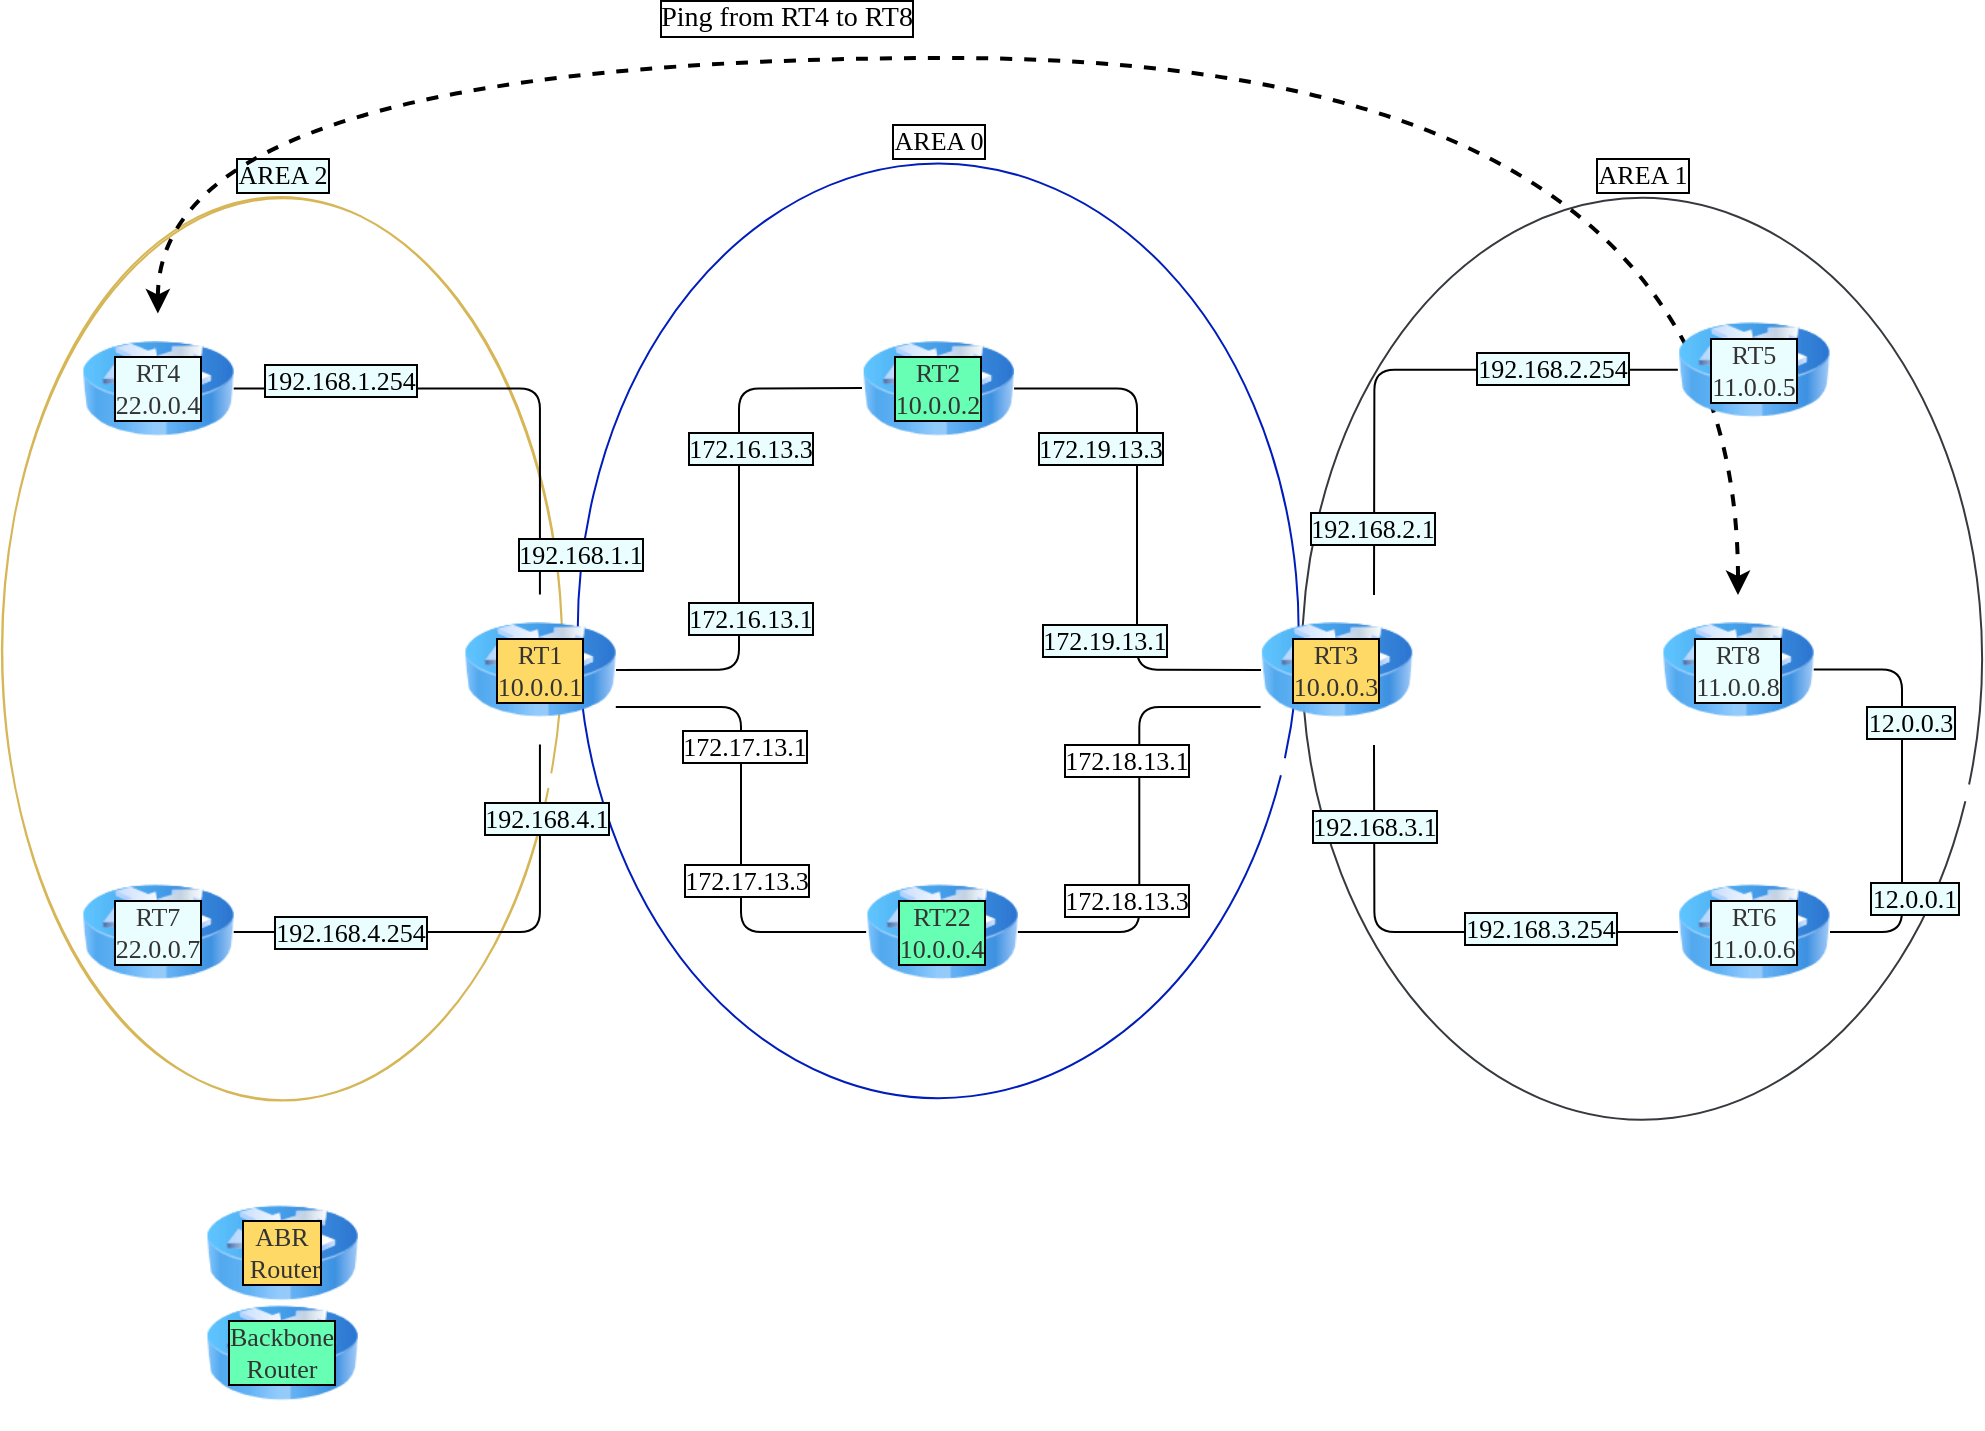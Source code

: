 <mxfile version="16.4.0" type="device"><diagram id="sknYTzCvkVmYRlzFnFaL" name="Page-1"><mxGraphModel dx="1554" dy="959" grid="1" gridSize="10" guides="1" tooltips="1" connect="1" arrows="1" fold="1" page="1" pageScale="1" pageWidth="1169" pageHeight="827" background="#ffffff" math="0" shadow="0"><root><mxCell id="0"/><mxCell id="1" parent="0"/><mxCell id="1-wrnnb3XlAdEwyxX-QI-50" value="AREA 2" style="verticalLabelPosition=top;verticalAlign=bottom;html=1;shape=mxgraph.basic.arc;startAngle=0.3;endAngle=0.294;labelBackgroundColor=#EBFEFF;labelBorderColor=default;fontFamily=Verdana;fontSize=13;fillColor=#fff2cc;strokeColor=#d6b656;strokeWidth=1;labelPosition=center;align=center;shadow=0;sketch=1;gradientColor=#3399FF;" parent="1" vertex="1"><mxGeometry x="90" y="150" width="280" height="451.3" as="geometry"/></mxCell><mxCell id="1-wrnnb3XlAdEwyxX-QI-51" value="&lt;font color=&quot;#000000&quot;&gt;AREA 0&lt;/font&gt;" style="verticalLabelPosition=top;verticalAlign=bottom;html=1;shape=mxgraph.basic.arc;startAngle=0.3;endAngle=0.294;labelBackgroundColor=none;labelBorderColor=default;fontFamily=Verdana;fontSize=13;fillColor=#0050ef;strokeColor=#001DBC;fontColor=#ffffff;labelPosition=center;align=center;" parent="1" vertex="1"><mxGeometry x="377.93" y="132.8" width="360.34" height="467.2" as="geometry"/></mxCell><mxCell id="1-wrnnb3XlAdEwyxX-QI-52" value="AREA 1" style="verticalLabelPosition=top;verticalAlign=bottom;html=1;shape=mxgraph.basic.arc;startAngle=0.3;endAngle=0.294;labelBackgroundColor=none;labelBorderColor=default;fontFamily=Verdana;fontSize=13;fillColor=#ffff88;strokeColor=#36393d;gradientColor=#C4FF8A;labelPosition=center;align=center;" parent="1" vertex="1"><mxGeometry x="740" y="150" width="340" height="460.79" as="geometry"/></mxCell><mxCell id="1-wrnnb3XlAdEwyxX-QI-8" value="RT7&lt;br&gt;22.0.0.7" style="image;html=1;image=img/lib/clip_art/networking/Router_Icon_128x128.png;sketch=0;fillColor=#f5f5f5;fontColor=#333333;strokeColor=default;fontSize=13;fontFamily=Verdana;whiteSpace=wrap;spacing=0;strokeWidth=0;backgroundOutline=0;comic=0;enumerate=0;metaEdit=0;fixDash=1;snapToPoint=1;fontStyle=0;verticalAlign=middle;labelPosition=center;verticalLabelPosition=middle;align=center;labelBorderColor=default;labelBackgroundColor=#EBFEFF;" parent="1" vertex="1"><mxGeometry x="130.008" y="479.488" width="75.862" height="74.961" as="geometry"/></mxCell><mxCell id="0QhvrYi0-0jKNDPwBNnM-9" style="edgeStyle=orthogonalEdgeStyle;orthogonalLoop=1;jettySize=auto;html=1;exitX=0.5;exitY=0;exitDx=0;exitDy=0;fontFamily=Verdana;fontSize=13;endArrow=classic;endFill=1;curved=1;strokeColor=#000000;dashed=1;strokeWidth=2;startArrow=classic;startFill=1;" parent="1" source="1-wrnnb3XlAdEwyxX-QI-9" target="1-wrnnb3XlAdEwyxX-QI-15" edge="1"><mxGeometry relative="1" as="geometry"><Array as="points"><mxPoint x="168" y="80"/><mxPoint x="958" y="80"/></Array></mxGeometry></mxCell><mxCell id="0QhvrYi0-0jKNDPwBNnM-10" value="Ping from RT4 to RT8" style="edgeLabel;html=1;align=center;verticalAlign=middle;resizable=0;points=[];fontSize=14;fontFamily=Verdana;labelBorderColor=default;" parent="0QhvrYi0-0jKNDPwBNnM-9" vertex="1" connectable="0"><mxGeometry x="-0.229" y="2" relative="1" as="geometry"><mxPoint x="-16" y="-18" as="offset"/></mxGeometry></mxCell><mxCell id="1-wrnnb3XlAdEwyxX-QI-9" value="RT4&lt;br&gt;22.0.0.4" style="image;html=1;image=img/lib/clip_art/networking/Router_Icon_128x128.png;sketch=0;fillColor=#f5f5f5;fontColor=#333333;strokeColor=default;fontSize=13;fontFamily=Verdana;whiteSpace=wrap;spacing=0;strokeWidth=0;backgroundOutline=0;comic=0;enumerate=0;metaEdit=0;fixDash=1;snapToPoint=1;fontStyle=0;verticalAlign=middle;labelPosition=center;verticalLabelPosition=middle;align=center;labelBorderColor=default;labelBackgroundColor=#EBFEFF;" parent="1" vertex="1"><mxGeometry x="130.004" y="207.756" width="75.862" height="74.961" as="geometry"/></mxCell><mxCell id="1-wrnnb3XlAdEwyxX-QI-10" value="RT1&lt;br style=&quot;font-size: 13px;&quot;&gt;10.0.0.1" style="image;html=1;image=img/lib/clip_art/networking/Router_Icon_128x128.png;sketch=0;fillColor=#f5f5f5;fontColor=#333333;strokeColor=default;fontSize=13;fontFamily=Verdana;whiteSpace=wrap;spacing=0;strokeWidth=0;backgroundOutline=0;comic=0;enumerate=0;metaEdit=0;fixDash=1;snapToPoint=1;fontStyle=0;verticalAlign=middle;align=center;labelPosition=center;verticalLabelPosition=middle;labelBorderColor=default;labelBackgroundColor=#FFD966;" parent="1" vertex="1"><mxGeometry x="321.034" y="348.307" width="75.862" height="74.961" as="geometry"/></mxCell><mxCell id="1-wrnnb3XlAdEwyxX-QI-28" style="edgeStyle=elbowEdgeStyle;rounded=1;orthogonalLoop=1;jettySize=auto;html=1;exitX=1;exitY=0.5;exitDx=0;exitDy=0;entryX=0.5;entryY=1;entryDx=0;entryDy=0;startArrow=none;startFill=0;endArrow=none;endFill=0;fontFamily=Verdana;fontSize=13;fontStyle=0;spacing=0;verticalAlign=middle;labelBorderColor=default;labelBackgroundColor=#EBFEFF;" parent="1" source="1-wrnnb3XlAdEwyxX-QI-8" target="1-wrnnb3XlAdEwyxX-QI-10" edge="1"><mxGeometry relative="1" as="geometry"><Array as="points"><mxPoint x="358.966" y="470.118"/></Array></mxGeometry></mxCell><mxCell id="1-wrnnb3XlAdEwyxX-QI-38" value="192.168.4.254" style="edgeLabel;html=1;align=center;verticalAlign=middle;resizable=0;points=[];fontSize=13;fontFamily=Verdana;fontStyle=0;labelBorderColor=default;labelBackgroundColor=#EBFEFF;" parent="1-wrnnb3XlAdEwyxX-QI-28" vertex="1" connectable="0"><mxGeometry x="-0.535" relative="1" as="geometry"><mxPoint as="offset"/></mxGeometry></mxCell><mxCell id="1-wrnnb3XlAdEwyxX-QI-39" value="192.168.4.1" style="edgeLabel;html=1;align=center;verticalAlign=middle;resizable=0;points=[];fontSize=13;fontFamily=Verdana;fontStyle=0;labelBorderColor=default;labelBackgroundColor=#EBFEFF;" parent="1-wrnnb3XlAdEwyxX-QI-28" vertex="1" connectable="0"><mxGeometry x="0.705" y="-3" relative="1" as="geometry"><mxPoint as="offset"/></mxGeometry></mxCell><mxCell id="1-wrnnb3XlAdEwyxX-QI-25" style="edgeStyle=elbowEdgeStyle;rounded=1;orthogonalLoop=1;jettySize=auto;html=1;exitX=1;exitY=0.5;exitDx=0;exitDy=0;startArrow=none;startFill=0;endArrow=none;endFill=0;entryX=0.5;entryY=0;entryDx=0;entryDy=0;fontFamily=Verdana;fontSize=13;fontStyle=0;spacing=0;verticalAlign=middle;labelBorderColor=default;labelBackgroundColor=#EBFEFF;" parent="1" source="1-wrnnb3XlAdEwyxX-QI-9" target="1-wrnnb3XlAdEwyxX-QI-10" edge="1"><mxGeometry relative="1" as="geometry"><Array as="points"><mxPoint x="358.966" y="320.197"/></Array></mxGeometry></mxCell><mxCell id="1-wrnnb3XlAdEwyxX-QI-26" value="192.168.1.254" style="edgeLabel;html=1;align=center;verticalAlign=middle;resizable=0;points=[];fontFamily=Verdana;fontSize=13;fontStyle=0;spacing=0;labelBorderColor=default;labelBackgroundColor=#EBFEFF;" parent="1-wrnnb3XlAdEwyxX-QI-25" vertex="1" connectable="0"><mxGeometry x="-0.243" y="-1" relative="1" as="geometry"><mxPoint x="-44" y="-5" as="offset"/></mxGeometry></mxCell><mxCell id="1-wrnnb3XlAdEwyxX-QI-27" value="192.168.1.1" style="edgeLabel;html=1;align=center;verticalAlign=middle;resizable=0;points=[];fontFamily=Verdana;fontSize=13;fontStyle=0;spacing=0;labelBorderColor=default;labelBackgroundColor=#EBFEFF;" parent="1-wrnnb3XlAdEwyxX-QI-25" vertex="1" connectable="0"><mxGeometry x="0.643" y="4" relative="1" as="geometry"><mxPoint x="16" y="25" as="offset"/></mxGeometry></mxCell><mxCell id="1-wrnnb3XlAdEwyxX-QI-11" value="RT2&lt;br style=&quot;font-size: 13px;&quot;&gt;10.0.0.2" style="image;html=1;image=img/lib/clip_art/networking/Router_Icon_128x128.png;sketch=0;fillColor=#f5f5f5;fontColor=#333333;strokeColor=default;fontSize=13;fontFamily=Verdana;whiteSpace=wrap;spacing=0;strokeWidth=0;backgroundOutline=0;comic=0;enumerate=0;metaEdit=0;fixDash=1;snapToPoint=1;fontStyle=0;verticalAlign=middle;labelPosition=center;verticalLabelPosition=middle;align=center;labelBorderColor=default;labelBackgroundColor=#66FFB3;" parent="1" vertex="1"><mxGeometry x="520.172" y="207.756" width="75.862" height="74.961" as="geometry"/></mxCell><mxCell id="1-wrnnb3XlAdEwyxX-QI-29" style="edgeStyle=elbowEdgeStyle;rounded=1;orthogonalLoop=1;jettySize=auto;html=1;startArrow=none;startFill=0;endArrow=none;endFill=0;fontFamily=Verdana;fontSize=13;fontStyle=0;spacing=0;verticalAlign=middle;labelBorderColor=default;labelBackgroundColor=#EBFEFF;" parent="1" source="1-wrnnb3XlAdEwyxX-QI-10" target="1-wrnnb3XlAdEwyxX-QI-11" edge="1"><mxGeometry relative="1" as="geometry"/></mxCell><mxCell id="1-wrnnb3XlAdEwyxX-QI-42" value="172.16.13.1" style="edgeLabel;html=1;align=center;verticalAlign=middle;resizable=0;points=[];fontSize=13;fontFamily=Verdana;fontStyle=0;labelBorderColor=default;labelBackgroundColor=#EBFEFF;" parent="1-wrnnb3XlAdEwyxX-QI-29" vertex="1" connectable="0"><mxGeometry x="-0.345" y="2" relative="1" as="geometry"><mxPoint x="7" y="-1" as="offset"/></mxGeometry></mxCell><mxCell id="1-wrnnb3XlAdEwyxX-QI-43" value="172.16.13.3" style="edgeLabel;html=1;align=center;verticalAlign=middle;resizable=0;points=[];fontSize=13;fontFamily=Verdana;fontStyle=0;labelBorderColor=default;labelBackgroundColor=#EBFEFF;" parent="1-wrnnb3XlAdEwyxX-QI-29" vertex="1" connectable="0"><mxGeometry x="0.709" y="2" relative="1" as="geometry"><mxPoint x="-18" y="32" as="offset"/></mxGeometry></mxCell><mxCell id="1-wrnnb3XlAdEwyxX-QI-12" value="RT3&lt;br style=&quot;font-size: 13px;&quot;&gt;10.0.0.3" style="image;html=1;image=img/lib/clip_art/networking/Router_Icon_128x128.png;sketch=0;fillColor=#f5f5f5;fontColor=#333333;strokeColor=default;fontSize=13;fontFamily=Verdana;whiteSpace=wrap;spacing=0;strokeWidth=0;backgroundOutline=0;comic=0;enumerate=0;metaEdit=0;fixDash=1;snapToPoint=1;fontStyle=0;imageBackground=none;verticalAlign=middle;labelPosition=center;verticalLabelPosition=middle;align=center;labelBorderColor=default;labelBackgroundColor=#FFD966;" parent="1" vertex="1"><mxGeometry x="719.31" y="348.307" width="75.862" height="74.961" as="geometry"/></mxCell><mxCell id="1-wrnnb3XlAdEwyxX-QI-30" style="edgeStyle=elbowEdgeStyle;rounded=1;orthogonalLoop=1;jettySize=auto;html=1;exitX=1;exitY=0.5;exitDx=0;exitDy=0;startArrow=none;startFill=0;endArrow=none;endFill=0;fontFamily=Verdana;fontSize=13;fontStyle=0;spacing=0;verticalAlign=middle;labelBorderColor=default;labelBackgroundColor=#EBFEFF;" parent="1" source="1-wrnnb3XlAdEwyxX-QI-11" target="1-wrnnb3XlAdEwyxX-QI-12" edge="1"><mxGeometry relative="1" as="geometry"/></mxCell><mxCell id="1-wrnnb3XlAdEwyxX-QI-44" value="172.19.13.3" style="edgeLabel;html=1;align=center;verticalAlign=middle;resizable=0;points=[];fontSize=13;fontFamily=Verdana;fontStyle=0;labelBorderColor=default;labelBackgroundColor=#EBFEFF;" parent="1-wrnnb3XlAdEwyxX-QI-30" vertex="1" connectable="0"><mxGeometry x="-0.675" y="2" relative="1" as="geometry"><mxPoint y="32" as="offset"/></mxGeometry></mxCell><mxCell id="1-wrnnb3XlAdEwyxX-QI-45" value="172.19.13.1" style="edgeLabel;html=1;align=center;verticalAlign=middle;resizable=0;points=[];fontSize=13;fontFamily=Verdana;fontStyle=0;labelBorderColor=default;labelBackgroundColor=#EBFEFF;" parent="1-wrnnb3XlAdEwyxX-QI-30" vertex="1" connectable="0"><mxGeometry x="0.795" y="-1" relative="1" as="geometry"><mxPoint x="-52" y="-16" as="offset"/></mxGeometry></mxCell><mxCell id="1-wrnnb3XlAdEwyxX-QI-13" value="RT5&lt;br&gt;11.0.0.5" style="image;html=1;image=img/lib/clip_art/networking/Router_Icon_128x128.png;sketch=0;fillColor=#f5f5f5;fontColor=#333333;strokeColor=default;fontSize=13;fontFamily=Verdana;whiteSpace=wrap;spacing=0;strokeWidth=0;backgroundOutline=0;comic=0;enumerate=0;metaEdit=0;fixDash=1;snapToPoint=1;fontStyle=0;verticalAlign=middle;labelPosition=center;verticalLabelPosition=middle;align=center;labelBorderColor=default;labelBackgroundColor=#EBFEFF;" parent="1" vertex="1"><mxGeometry x="927.931" y="198.386" width="75.862" height="74.961" as="geometry"/></mxCell><mxCell id="1-wrnnb3XlAdEwyxX-QI-32" style="edgeStyle=elbowEdgeStyle;rounded=1;orthogonalLoop=1;jettySize=auto;html=1;entryX=0;entryY=0.5;entryDx=0;entryDy=0;startArrow=none;startFill=0;endArrow=none;endFill=0;fontFamily=Verdana;fontSize=13;fontStyle=0;spacing=0;verticalAlign=middle;labelBorderColor=default;labelBackgroundColor=#EBFEFF;" parent="1" source="1-wrnnb3XlAdEwyxX-QI-12" target="1-wrnnb3XlAdEwyxX-QI-13" edge="1"><mxGeometry relative="1" as="geometry"><Array as="points"><mxPoint x="776.207" y="310.827"/></Array></mxGeometry></mxCell><mxCell id="1-wrnnb3XlAdEwyxX-QI-36" value="192.168.2.254" style="edgeLabel;html=1;align=center;verticalAlign=middle;resizable=0;points=[];fontSize=13;fontFamily=Verdana;fontStyle=0;labelBorderColor=default;labelBackgroundColor=#EBFEFF;" parent="1-wrnnb3XlAdEwyxX-QI-32" vertex="1" connectable="0"><mxGeometry x="0.52" y="1" relative="1" as="geometry"><mxPoint as="offset"/></mxGeometry></mxCell><mxCell id="1-wrnnb3XlAdEwyxX-QI-41" value="192.168.2.1" style="edgeLabel;html=1;align=center;verticalAlign=middle;resizable=0;points=[];fontSize=13;fontFamily=Verdana;fontStyle=0;labelBorderColor=default;labelBackgroundColor=#EBFEFF;" parent="1-wrnnb3XlAdEwyxX-QI-32" vertex="1" connectable="0"><mxGeometry x="-0.746" y="1" relative="1" as="geometry"><mxPoint as="offset"/></mxGeometry></mxCell><mxCell id="1-wrnnb3XlAdEwyxX-QI-14" value="RT6&lt;br&gt;11.0.0.6" style="image;html=1;image=img/lib/clip_art/networking/Router_Icon_128x128.png;sketch=0;fillColor=#f5f5f5;fontColor=#333333;strokeColor=default;fontSize=13;fontFamily=Verdana;whiteSpace=wrap;spacing=0;strokeWidth=0;backgroundOutline=0;comic=0;enumerate=0;metaEdit=0;fixDash=1;snapToPoint=1;fontStyle=0;verticalAlign=middle;labelPosition=center;verticalLabelPosition=middle;align=center;labelBorderColor=default;labelBackgroundColor=#EBFEFF;" parent="1" vertex="1"><mxGeometry x="927.931" y="479.488" width="75.862" height="74.961" as="geometry"/></mxCell><mxCell id="1-wrnnb3XlAdEwyxX-QI-33" style="edgeStyle=elbowEdgeStyle;rounded=1;orthogonalLoop=1;jettySize=auto;html=1;startArrow=none;startFill=0;endArrow=none;endFill=0;fontFamily=Verdana;fontSize=13;fontStyle=0;spacing=0;verticalAlign=middle;labelBorderColor=default;labelBackgroundColor=#EBFEFF;" parent="1" source="1-wrnnb3XlAdEwyxX-QI-12" target="1-wrnnb3XlAdEwyxX-QI-14" edge="1"><mxGeometry relative="1" as="geometry"><Array as="points"><mxPoint x="776.207" y="432.638"/></Array></mxGeometry></mxCell><mxCell id="1-wrnnb3XlAdEwyxX-QI-37" value="192.168.3.254" style="edgeLabel;html=1;align=center;verticalAlign=middle;resizable=0;points=[];fontSize=13;fontFamily=Verdana;fontStyle=0;labelBorderColor=default;labelBackgroundColor=#EBFEFF;" parent="1-wrnnb3XlAdEwyxX-QI-33" vertex="1" connectable="0"><mxGeometry x="0.446" y="2" relative="1" as="geometry"><mxPoint x="-1" as="offset"/></mxGeometry></mxCell><mxCell id="1-wrnnb3XlAdEwyxX-QI-40" value="192.168.3.1" style="edgeLabel;html=1;align=center;verticalAlign=middle;resizable=0;points=[];fontSize=13;fontFamily=Verdana;fontStyle=0;labelBorderColor=default;labelBackgroundColor=#EBFEFF;" parent="1-wrnnb3XlAdEwyxX-QI-33" vertex="1" connectable="0"><mxGeometry x="-0.67" relative="1" as="geometry"><mxPoint as="offset"/></mxGeometry></mxCell><mxCell id="1-wrnnb3XlAdEwyxX-QI-15" value="RT8&lt;br&gt;11.0.0.8" style="image;html=1;image=img/lib/clip_art/networking/Router_Icon_128x128.png;sketch=0;fillColor=#f5f5f5;fontColor=#333333;strokeColor=default;fontSize=13;fontFamily=Verdana;whiteSpace=wrap;spacing=0;strokeWidth=0;backgroundOutline=0;comic=0;enumerate=0;metaEdit=0;fixDash=1;snapToPoint=1;fontStyle=0;verticalAlign=middle;labelPosition=center;verticalLabelPosition=middle;align=center;labelBorderColor=default;labelBackgroundColor=#EBFEFF;" parent="1" vertex="1"><mxGeometry x="920.0" y="348.309" width="75.862" height="74.961" as="geometry"/></mxCell><mxCell id="1-wrnnb3XlAdEwyxX-QI-34" style="edgeStyle=elbowEdgeStyle;rounded=1;orthogonalLoop=1;jettySize=auto;html=1;entryX=1;entryY=0.5;entryDx=0;entryDy=0;startArrow=none;startFill=0;endArrow=none;endFill=0;fontFamily=Verdana;fontSize=13;fontStyle=0;spacing=0;verticalAlign=middle;labelBorderColor=default;labelBackgroundColor=#EBFEFF;" parent="1" source="1-wrnnb3XlAdEwyxX-QI-14" target="1-wrnnb3XlAdEwyxX-QI-15" edge="1"><mxGeometry relative="1" as="geometry"><mxPoint x="1015.172" y="516.969" as="sourcePoint"/><Array as="points"><mxPoint x="1040" y="440"/><mxPoint x="1062.586" y="573.189"/><mxPoint x="797.069" y="685.63"/></Array></mxGeometry></mxCell><mxCell id="1-wrnnb3XlAdEwyxX-QI-46" value="12.0.0.1" style="edgeLabel;html=1;align=center;verticalAlign=middle;resizable=0;points=[];fontSize=13;fontFamily=Verdana;labelBorderColor=default;labelBackgroundColor=#EBFEFF;" parent="1-wrnnb3XlAdEwyxX-QI-34" vertex="1" connectable="0"><mxGeometry x="-0.814" y="1" relative="1" as="geometry"><mxPoint x="22" y="-16" as="offset"/></mxGeometry></mxCell><mxCell id="1-wrnnb3XlAdEwyxX-QI-47" value="12.0.0.3" style="edgeLabel;html=1;align=center;verticalAlign=middle;resizable=0;points=[];fontSize=13;fontFamily=Verdana;labelBorderColor=default;labelBackgroundColor=#EBFEFF;" parent="1-wrnnb3XlAdEwyxX-QI-34" vertex="1" connectable="0"><mxGeometry x="0.379" y="-4" relative="1" as="geometry"><mxPoint y="4" as="offset"/></mxGeometry></mxCell><mxCell id="0QhvrYi0-0jKNDPwBNnM-3" style="edgeStyle=orthogonalEdgeStyle;orthogonalLoop=1;jettySize=auto;html=1;exitX=1;exitY=0.5;exitDx=0;exitDy=0;entryX=0;entryY=0.75;entryDx=0;entryDy=0;endArrow=none;endFill=0;rounded=1;" parent="1" source="0QhvrYi0-0jKNDPwBNnM-1" target="1-wrnnb3XlAdEwyxX-QI-12" edge="1"><mxGeometry relative="1" as="geometry"/></mxCell><mxCell id="0QhvrYi0-0jKNDPwBNnM-2" style="edgeStyle=orthogonalEdgeStyle;orthogonalLoop=1;jettySize=auto;html=1;exitX=0;exitY=0.5;exitDx=0;exitDy=0;entryX=1;entryY=0.75;entryDx=0;entryDy=0;endArrow=none;endFill=0;rounded=1;" parent="1" source="0QhvrYi0-0jKNDPwBNnM-1" target="1-wrnnb3XlAdEwyxX-QI-10" edge="1"><mxGeometry relative="1" as="geometry"/></mxCell><mxCell id="0QhvrYi0-0jKNDPwBNnM-4" value="172.17.13.1" style="edgeLabel;html=1;align=center;verticalAlign=middle;resizable=0;points=[];fontFamily=Verdana;fontSize=13;labelBorderColor=default;" parent="0QhvrYi0-0jKNDPwBNnM-2" vertex="1" connectable="0"><mxGeometry x="0.591" y="3" relative="1" as="geometry"><mxPoint x="15" y="16" as="offset"/></mxGeometry></mxCell><mxCell id="0QhvrYi0-0jKNDPwBNnM-5" value="172.17.13.3" style="edgeLabel;html=1;align=center;verticalAlign=middle;resizable=0;points=[];fontFamily=Verdana;fontSize=13;labelBorderColor=default;" parent="0QhvrYi0-0jKNDPwBNnM-2" vertex="1" connectable="0"><mxGeometry x="0.591" y="3" relative="1" as="geometry"><mxPoint x="16" y="83" as="offset"/></mxGeometry></mxCell><mxCell id="0QhvrYi0-0jKNDPwBNnM-6" value="172.18.13.1" style="edgeLabel;html=1;align=center;verticalAlign=middle;resizable=0;points=[];fontFamily=Verdana;fontSize=13;labelBorderColor=default;" parent="0QhvrYi0-0jKNDPwBNnM-2" vertex="1" connectable="0"><mxGeometry x="0.591" y="3" relative="1" as="geometry"><mxPoint x="206" y="23" as="offset"/></mxGeometry></mxCell><mxCell id="0QhvrYi0-0jKNDPwBNnM-7" value="172.18.13.3" style="edgeLabel;html=1;align=center;verticalAlign=middle;resizable=0;points=[];fontFamily=Verdana;fontSize=13;labelBorderColor=default;" parent="0QhvrYi0-0jKNDPwBNnM-2" vertex="1" connectable="0"><mxGeometry x="0.591" y="3" relative="1" as="geometry"><mxPoint x="206" y="93" as="offset"/></mxGeometry></mxCell><mxCell id="0QhvrYi0-0jKNDPwBNnM-1" value="RT22&lt;br style=&quot;font-size: 13px&quot;&gt;10.0.0.4" style="image;html=1;image=img/lib/clip_art/networking/Router_Icon_128x128.png;sketch=0;fillColor=#f5f5f5;fontColor=#333333;strokeColor=default;fontSize=13;fontFamily=Verdana;whiteSpace=wrap;spacing=0;strokeWidth=0;backgroundOutline=0;comic=0;enumerate=0;metaEdit=0;fixDash=1;snapToPoint=1;fontStyle=0;verticalAlign=middle;labelPosition=center;verticalLabelPosition=middle;align=center;labelBorderColor=default;labelBackgroundColor=#66FFB3;" parent="1" vertex="1"><mxGeometry x="522.072" y="479.486" width="75.862" height="74.961" as="geometry"/></mxCell><mxCell id="tWQro1e0gUqb8IQQtBnc-14" value="ABR&lt;br&gt;&amp;nbsp;Router" style="image;html=1;image=img/lib/clip_art/networking/Router_Icon_128x128.png;sketch=0;fillColor=#f5f5f5;fontColor=#333333;strokeColor=default;fontSize=13;fontFamily=Verdana;whiteSpace=wrap;spacing=0;strokeWidth=0;backgroundOutline=0;comic=0;enumerate=0;metaEdit=0;fixDash=1;snapToPoint=1;fontStyle=0;imageBackground=none;verticalAlign=middle;labelPosition=center;verticalLabelPosition=middle;align=center;labelBorderColor=default;labelBackgroundColor=#FFD966;" vertex="1" parent="1"><mxGeometry x="192.07" y="639.997" width="75.862" height="74.961" as="geometry"/></mxCell><mxCell id="tWQro1e0gUqb8IQQtBnc-15" value="Backbone&lt;br&gt;Router" style="image;html=1;image=img/lib/clip_art/networking/Router_Icon_128x128.png;sketch=0;fillColor=#f5f5f5;fontColor=#333333;strokeColor=default;fontSize=13;fontFamily=Verdana;whiteSpace=wrap;spacing=0;strokeWidth=0;backgroundOutline=0;comic=0;enumerate=0;metaEdit=0;fixDash=1;snapToPoint=1;fontStyle=0;verticalAlign=middle;labelPosition=center;verticalLabelPosition=middle;align=center;labelBorderColor=default;labelBackgroundColor=#66FFB3;" vertex="1" parent="1"><mxGeometry x="192.072" y="689.996" width="75.862" height="74.961" as="geometry"/></mxCell></root></mxGraphModel></diagram></mxfile>